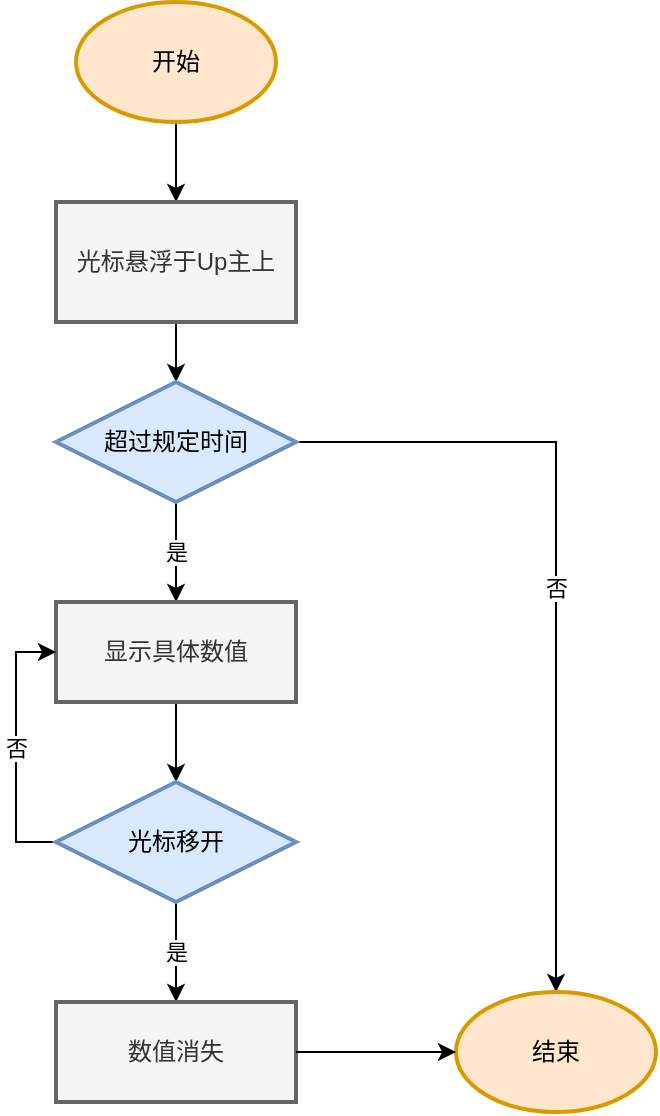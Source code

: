<mxfile version="26.2.4">
  <diagram id="C5RBs43oDa-KdzZeNtuy" name="Page-1">
    <mxGraphModel dx="1207" dy="807" grid="1" gridSize="10" guides="1" tooltips="1" connect="1" arrows="1" fold="1" page="1" pageScale="1" pageWidth="827" pageHeight="1169" math="0" shadow="0">
      <root>
        <mxCell id="WIyWlLk6GJQsqaUBKTNV-0" />
        <mxCell id="WIyWlLk6GJQsqaUBKTNV-1" parent="WIyWlLk6GJQsqaUBKTNV-0" />
        <mxCell id="fWbcOV_qqU_Cu-tIPIjO-2" value="" style="edgeStyle=orthogonalEdgeStyle;rounded=0;orthogonalLoop=1;jettySize=auto;html=1;" edge="1" parent="WIyWlLk6GJQsqaUBKTNV-1" source="fWbcOV_qqU_Cu-tIPIjO-0" target="fWbcOV_qqU_Cu-tIPIjO-1">
          <mxGeometry relative="1" as="geometry" />
        </mxCell>
        <mxCell id="fWbcOV_qqU_Cu-tIPIjO-0" value="开始" style="strokeWidth=2;html=1;shape=mxgraph.flowchart.start_1;whiteSpace=wrap;fillColor=#ffe6cc;strokeColor=#d79b00;" vertex="1" parent="WIyWlLk6GJQsqaUBKTNV-1">
          <mxGeometry x="340" y="160" width="100" height="60" as="geometry" />
        </mxCell>
        <mxCell id="fWbcOV_qqU_Cu-tIPIjO-4" value="" style="edgeStyle=orthogonalEdgeStyle;rounded=0;orthogonalLoop=1;jettySize=auto;html=1;" edge="1" parent="WIyWlLk6GJQsqaUBKTNV-1" source="fWbcOV_qqU_Cu-tIPIjO-1" target="fWbcOV_qqU_Cu-tIPIjO-3">
          <mxGeometry relative="1" as="geometry" />
        </mxCell>
        <mxCell id="fWbcOV_qqU_Cu-tIPIjO-1" value="光标悬浮于Up主上" style="whiteSpace=wrap;html=1;strokeWidth=2;fillColor=#f5f5f5;strokeColor=#666666;fontColor=#333333;" vertex="1" parent="WIyWlLk6GJQsqaUBKTNV-1">
          <mxGeometry x="330" y="260" width="120" height="60" as="geometry" />
        </mxCell>
        <mxCell id="fWbcOV_qqU_Cu-tIPIjO-6" value="是" style="edgeStyle=orthogonalEdgeStyle;rounded=0;orthogonalLoop=1;jettySize=auto;html=1;" edge="1" parent="WIyWlLk6GJQsqaUBKTNV-1" source="fWbcOV_qqU_Cu-tIPIjO-3" target="fWbcOV_qqU_Cu-tIPIjO-5">
          <mxGeometry relative="1" as="geometry" />
        </mxCell>
        <mxCell id="fWbcOV_qqU_Cu-tIPIjO-15" value="否" style="edgeStyle=orthogonalEdgeStyle;rounded=0;orthogonalLoop=1;jettySize=auto;html=1;entryX=0.5;entryY=0;entryDx=0;entryDy=0;entryPerimeter=0;" edge="1" parent="WIyWlLk6GJQsqaUBKTNV-1" source="fWbcOV_qqU_Cu-tIPIjO-3" target="fWbcOV_qqU_Cu-tIPIjO-16">
          <mxGeometry relative="1" as="geometry">
            <mxPoint x="570" y="490" as="targetPoint" />
          </mxGeometry>
        </mxCell>
        <mxCell id="fWbcOV_qqU_Cu-tIPIjO-3" value="超过规定时间" style="rhombus;whiteSpace=wrap;html=1;strokeWidth=2;fillColor=#dae8fc;strokeColor=#6c8ebf;" vertex="1" parent="WIyWlLk6GJQsqaUBKTNV-1">
          <mxGeometry x="330" y="350" width="120" height="60" as="geometry" />
        </mxCell>
        <mxCell id="fWbcOV_qqU_Cu-tIPIjO-8" value="" style="edgeStyle=orthogonalEdgeStyle;rounded=0;orthogonalLoop=1;jettySize=auto;html=1;entryX=0.5;entryY=0;entryDx=0;entryDy=0;" edge="1" parent="WIyWlLk6GJQsqaUBKTNV-1" source="fWbcOV_qqU_Cu-tIPIjO-5" target="fWbcOV_qqU_Cu-tIPIjO-9">
          <mxGeometry relative="1" as="geometry">
            <mxPoint x="390" y="550" as="targetPoint" />
          </mxGeometry>
        </mxCell>
        <mxCell id="fWbcOV_qqU_Cu-tIPIjO-5" value="显示具体数值" style="whiteSpace=wrap;html=1;strokeWidth=2;fillColor=#f5f5f5;fontColor=#333333;strokeColor=#666666;" vertex="1" parent="WIyWlLk6GJQsqaUBKTNV-1">
          <mxGeometry x="330" y="460" width="120" height="50" as="geometry" />
        </mxCell>
        <mxCell id="fWbcOV_qqU_Cu-tIPIjO-10" style="edgeStyle=orthogonalEdgeStyle;rounded=0;orthogonalLoop=1;jettySize=auto;html=1;entryX=0;entryY=0.5;entryDx=0;entryDy=0;exitX=0;exitY=0.5;exitDx=0;exitDy=0;" edge="1" parent="WIyWlLk6GJQsqaUBKTNV-1" source="fWbcOV_qqU_Cu-tIPIjO-9" target="fWbcOV_qqU_Cu-tIPIjO-5">
          <mxGeometry relative="1" as="geometry" />
        </mxCell>
        <mxCell id="fWbcOV_qqU_Cu-tIPIjO-11" value="否" style="edgeLabel;html=1;align=center;verticalAlign=middle;resizable=0;points=[];" vertex="1" connectable="0" parent="fWbcOV_qqU_Cu-tIPIjO-10">
          <mxGeometry relative="1" as="geometry">
            <mxPoint as="offset" />
          </mxGeometry>
        </mxCell>
        <mxCell id="fWbcOV_qqU_Cu-tIPIjO-13" value="是" style="edgeStyle=orthogonalEdgeStyle;rounded=0;orthogonalLoop=1;jettySize=auto;html=1;" edge="1" parent="WIyWlLk6GJQsqaUBKTNV-1" source="fWbcOV_qqU_Cu-tIPIjO-9" target="fWbcOV_qqU_Cu-tIPIjO-12">
          <mxGeometry relative="1" as="geometry" />
        </mxCell>
        <mxCell id="fWbcOV_qqU_Cu-tIPIjO-9" value="光标移开" style="rhombus;whiteSpace=wrap;html=1;strokeWidth=2;fillColor=#dae8fc;strokeColor=#6c8ebf;" vertex="1" parent="WIyWlLk6GJQsqaUBKTNV-1">
          <mxGeometry x="330" y="550" width="120" height="60" as="geometry" />
        </mxCell>
        <mxCell id="fWbcOV_qqU_Cu-tIPIjO-12" value="数值消失" style="whiteSpace=wrap;html=1;strokeWidth=2;fillColor=#f5f5f5;fontColor=#333333;strokeColor=#666666;" vertex="1" parent="WIyWlLk6GJQsqaUBKTNV-1">
          <mxGeometry x="330" y="660" width="120" height="50" as="geometry" />
        </mxCell>
        <mxCell id="fWbcOV_qqU_Cu-tIPIjO-16" value="结束" style="strokeWidth=2;html=1;shape=mxgraph.flowchart.start_1;whiteSpace=wrap;fillColor=#ffe6cc;strokeColor=#d79b00;" vertex="1" parent="WIyWlLk6GJQsqaUBKTNV-1">
          <mxGeometry x="530" y="655" width="100" height="60" as="geometry" />
        </mxCell>
        <mxCell id="fWbcOV_qqU_Cu-tIPIjO-17" style="edgeStyle=orthogonalEdgeStyle;rounded=0;orthogonalLoop=1;jettySize=auto;html=1;entryX=0;entryY=0.5;entryDx=0;entryDy=0;entryPerimeter=0;" edge="1" parent="WIyWlLk6GJQsqaUBKTNV-1" source="fWbcOV_qqU_Cu-tIPIjO-12" target="fWbcOV_qqU_Cu-tIPIjO-16">
          <mxGeometry relative="1" as="geometry" />
        </mxCell>
      </root>
    </mxGraphModel>
  </diagram>
</mxfile>
